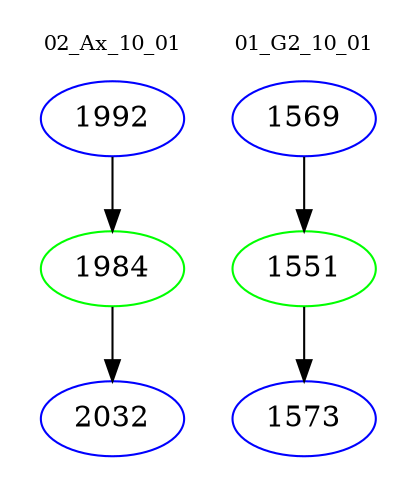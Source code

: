 digraph{
subgraph cluster_0 {
color = white
label = "02_Ax_10_01";
fontsize=10;
T0_1992 [label="1992", color="blue"]
T0_1992 -> T0_1984 [color="black"]
T0_1984 [label="1984", color="green"]
T0_1984 -> T0_2032 [color="black"]
T0_2032 [label="2032", color="blue"]
}
subgraph cluster_1 {
color = white
label = "01_G2_10_01";
fontsize=10;
T1_1569 [label="1569", color="blue"]
T1_1569 -> T1_1551 [color="black"]
T1_1551 [label="1551", color="green"]
T1_1551 -> T1_1573 [color="black"]
T1_1573 [label="1573", color="blue"]
}
}
